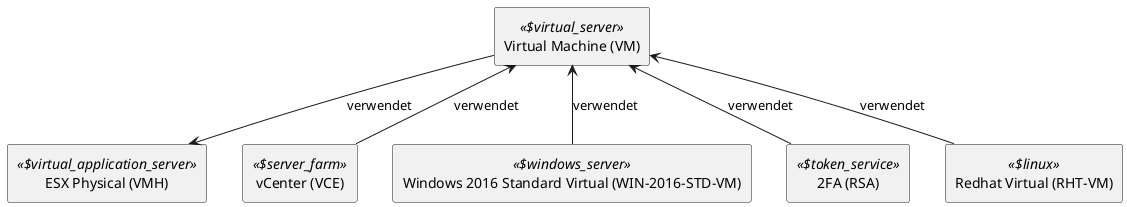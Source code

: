@startuml


skinparam monochrome true
skinparam componentStyle uml2



show stereotype

rectangle Virtual__F_Machine__F___N_VM__O_ as "Virtual Machine (VM)" <<$virtual_server>> {
}

rectangle ESX__F_Physical__F___N_VMH__O_ as "ESX Physical (VMH)" <<$virtual_application_server>> {
}
rectangle vCenter__F___N_VCE__O_ as "vCenter (VCE)" <<$server_farm>> {
}
rectangle Windows__F_2016__F_Standard__F_Virtual__F___N_WIN__S_2016__S_STD__S_VM__O_ as "Windows 2016 Standard Virtual (WIN-2016-STD-VM)" <<$windows_server>> {
}
rectangle __X_FA__F___N_RSA__O_ as "2FA (RSA)" <<$token_service>> {
}
rectangle Redhat__F_Virtual__F___N_RHT__S_VM__O_ as "Redhat Virtual (RHT-VM)" <<$linux>> {
}
Virtual__F_Machine__F___N_VM__O_ -down-> ESX__F_Physical__F___N_VMH__O_ : verwendet 
vCenter__F___N_VCE__O_ -up-> Virtual__F_Machine__F___N_VM__O_ : verwendet
Windows__F_2016__F_Standard__F_Virtual__F___N_WIN__S_2016__S_STD__S_VM__O_ -up-> Virtual__F_Machine__F___N_VM__O_ : verwendet
__X_FA__F___N_RSA__O_ -up-> Virtual__F_Machine__F___N_VM__O_ : verwendet
Redhat__F_Virtual__F___N_RHT__S_VM__O_ -up-> Virtual__F_Machine__F___N_VM__O_ : verwendet

' Begin Protected Region [[layouting]]

' End Protected Region   [[layouting]]

@enduml
' Actifsource ID=[dc5bfacd-eaac-11e8-88d3-bfc6b992bdec,067f1100-0e1a-11e9-8b4c-f9aec93d8b56,Hash]
